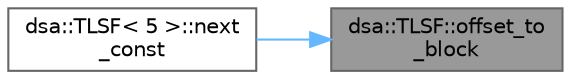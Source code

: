 digraph "dsa::TLSF::offset_to_block"
{
 // LATEX_PDF_SIZE
  bgcolor="transparent";
  edge [fontname=Helvetica,fontsize=10,labelfontname=Helvetica,labelfontsize=10];
  node [fontname=Helvetica,fontsize=10,shape=box,height=0.2,width=0.4];
  rankdir="RL";
  Node1 [id="Node000001",label="dsa::TLSF::offset_to\l_block",height=0.2,width=0.4,color="gray40", fillcolor="grey60", style="filled", fontcolor="black",tooltip=" "];
  Node1 -> Node2 [id="edge1_Node000001_Node000002",dir="back",color="steelblue1",style="solid",tooltip=" "];
  Node2 [id="Node000002",label="dsa::TLSF\< 5 \>::next\l_const",height=0.2,width=0.4,color="grey40", fillcolor="white", style="filled",URL="$classdsa_1_1_t_l_s_f.html#ad8b1895322339e22c5206069f2bb5300",tooltip=" "];
}
